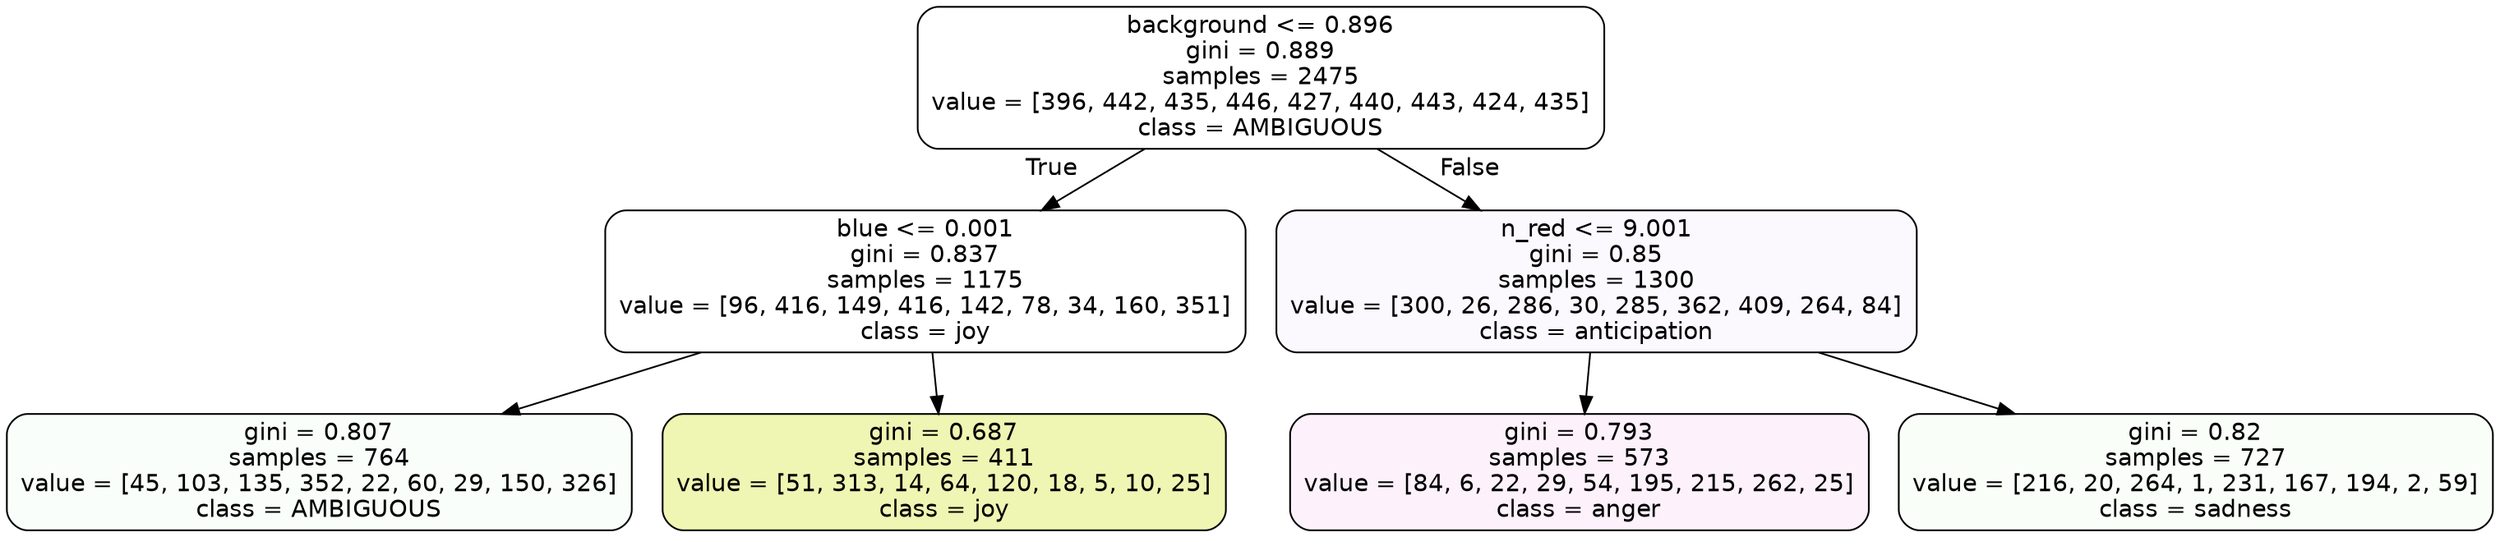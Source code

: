 digraph Tree {
node [shape=box, style="filled, rounded", color="black", fontname=helvetica] ;
edge [fontname=helvetica] ;
0 [label="background <= 0.896\ngini = 0.889\nsamples = 2475\nvalue = [396, 442, 435, 446, 427, 440, 443, 424, 435]\nclass = AMBIGUOUS", fillcolor="#39e58100"] ;
1 [label="blue <= 0.001\ngini = 0.837\nsamples = 1175\nvalue = [96, 416, 149, 416, 142, 78, 34, 160, 351]\nclass = joy", fillcolor="#d7e53900"] ;
0 -> 1 [labeldistance=2.5, labelangle=45, headlabel="True"] ;
2 [label="gini = 0.807\nsamples = 764\nvalue = [45, 103, 135, 352, 22, 60, 29, 150, 326]\nclass = AMBIGUOUS", fillcolor="#39e58107"] ;
1 -> 2 ;
3 [label="gini = 0.687\nsamples = 411\nvalue = [51, 313, 14, 64, 120, 18, 5, 10, 25]\nclass = joy", fillcolor="#d7e53962"] ;
1 -> 3 ;
4 [label="n_red <= 9.001\ngini = 0.85\nsamples = 1300\nvalue = [300, 26, 286, 30, 285, 362, 409, 264, 84]\nclass = anticipation", fillcolor="#8139e507"] ;
0 -> 4 [labeldistance=2.5, labelangle=-45, headlabel="False"] ;
5 [label="gini = 0.793\nsamples = 573\nvalue = [84, 6, 22, 29, 54, 195, 215, 262, 25]\nclass = anger", fillcolor="#e539d712"] ;
4 -> 5 ;
6 [label="gini = 0.82\nsamples = 727\nvalue = [216, 20, 264, 1, 231, 167, 194, 2, 59]\nclass = sadness", fillcolor="#64e53909"] ;
4 -> 6 ;
}